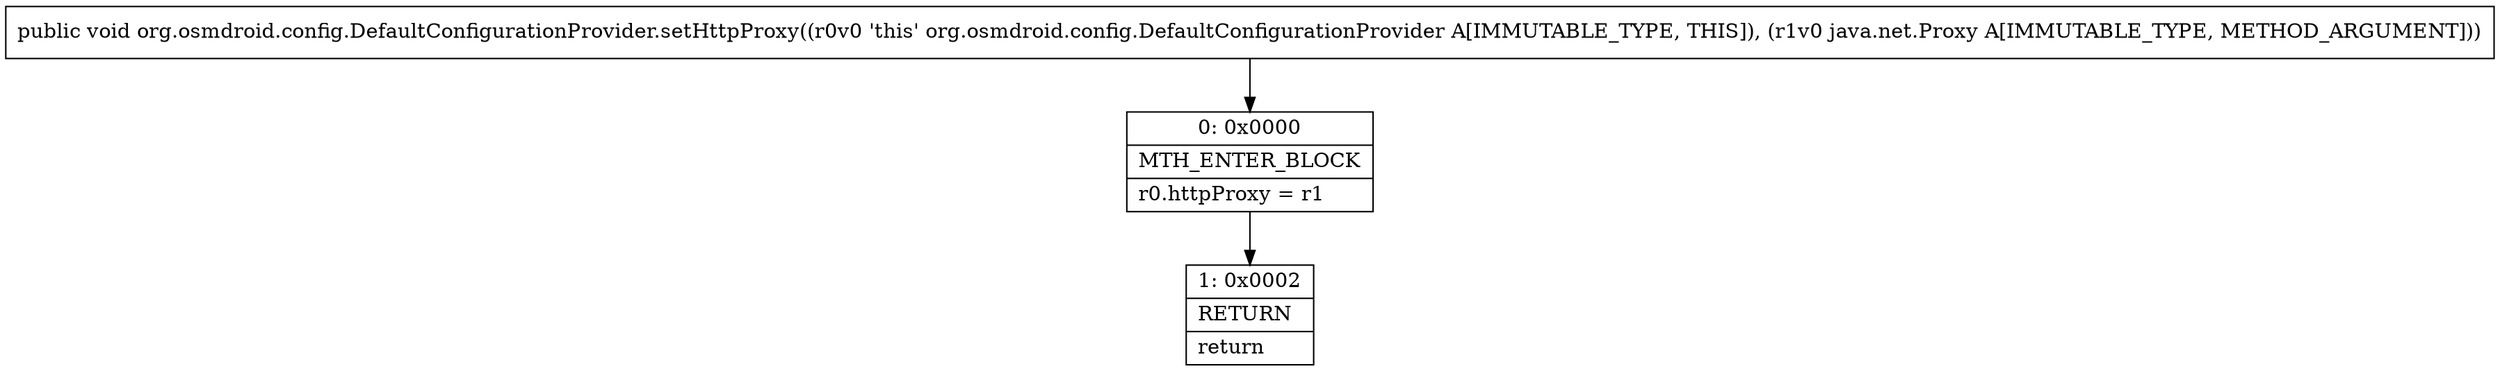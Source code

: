 digraph "CFG fororg.osmdroid.config.DefaultConfigurationProvider.setHttpProxy(Ljava\/net\/Proxy;)V" {
Node_0 [shape=record,label="{0\:\ 0x0000|MTH_ENTER_BLOCK\l|r0.httpProxy = r1\l}"];
Node_1 [shape=record,label="{1\:\ 0x0002|RETURN\l|return\l}"];
MethodNode[shape=record,label="{public void org.osmdroid.config.DefaultConfigurationProvider.setHttpProxy((r0v0 'this' org.osmdroid.config.DefaultConfigurationProvider A[IMMUTABLE_TYPE, THIS]), (r1v0 java.net.Proxy A[IMMUTABLE_TYPE, METHOD_ARGUMENT])) }"];
MethodNode -> Node_0;
Node_0 -> Node_1;
}

